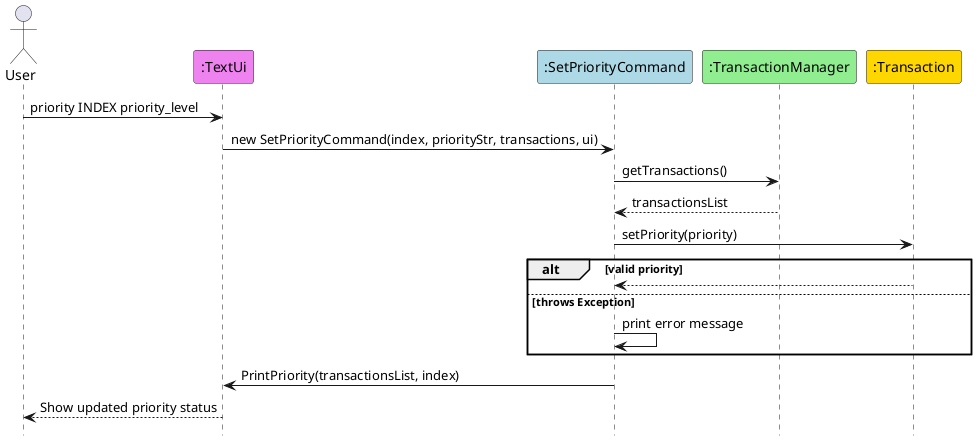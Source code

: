 @startuml

hide footbox
skinparam sequenceReferenceBackgroundColor #f7807c

actor User

participant ":TextUi" as TextUi #EE82EE
participant ":SetPriorityCommand" as SetPriorityCommand #ADD8E6
participant ":TransactionManager" as TransactionManager #90EE90
participant ":Transaction" as Transaction #FFD700

User -> TextUi : priority INDEX priority_level
TextUi -> SetPriorityCommand : new SetPriorityCommand(index, priorityStr, transactions, ui)

SetPriorityCommand -> TransactionManager : getTransactions()
TransactionManager --> SetPriorityCommand : transactionsList

SetPriorityCommand -> Transaction : setPriority(priority)
alt valid priority
    return
else throws Exception
    SetPriorityCommand -> SetPriorityCommand : print error message
end

SetPriorityCommand -> TextUi : PrintPriority(transactionsList, index)

TextUi --> User : Show updated priority status

@enduml
